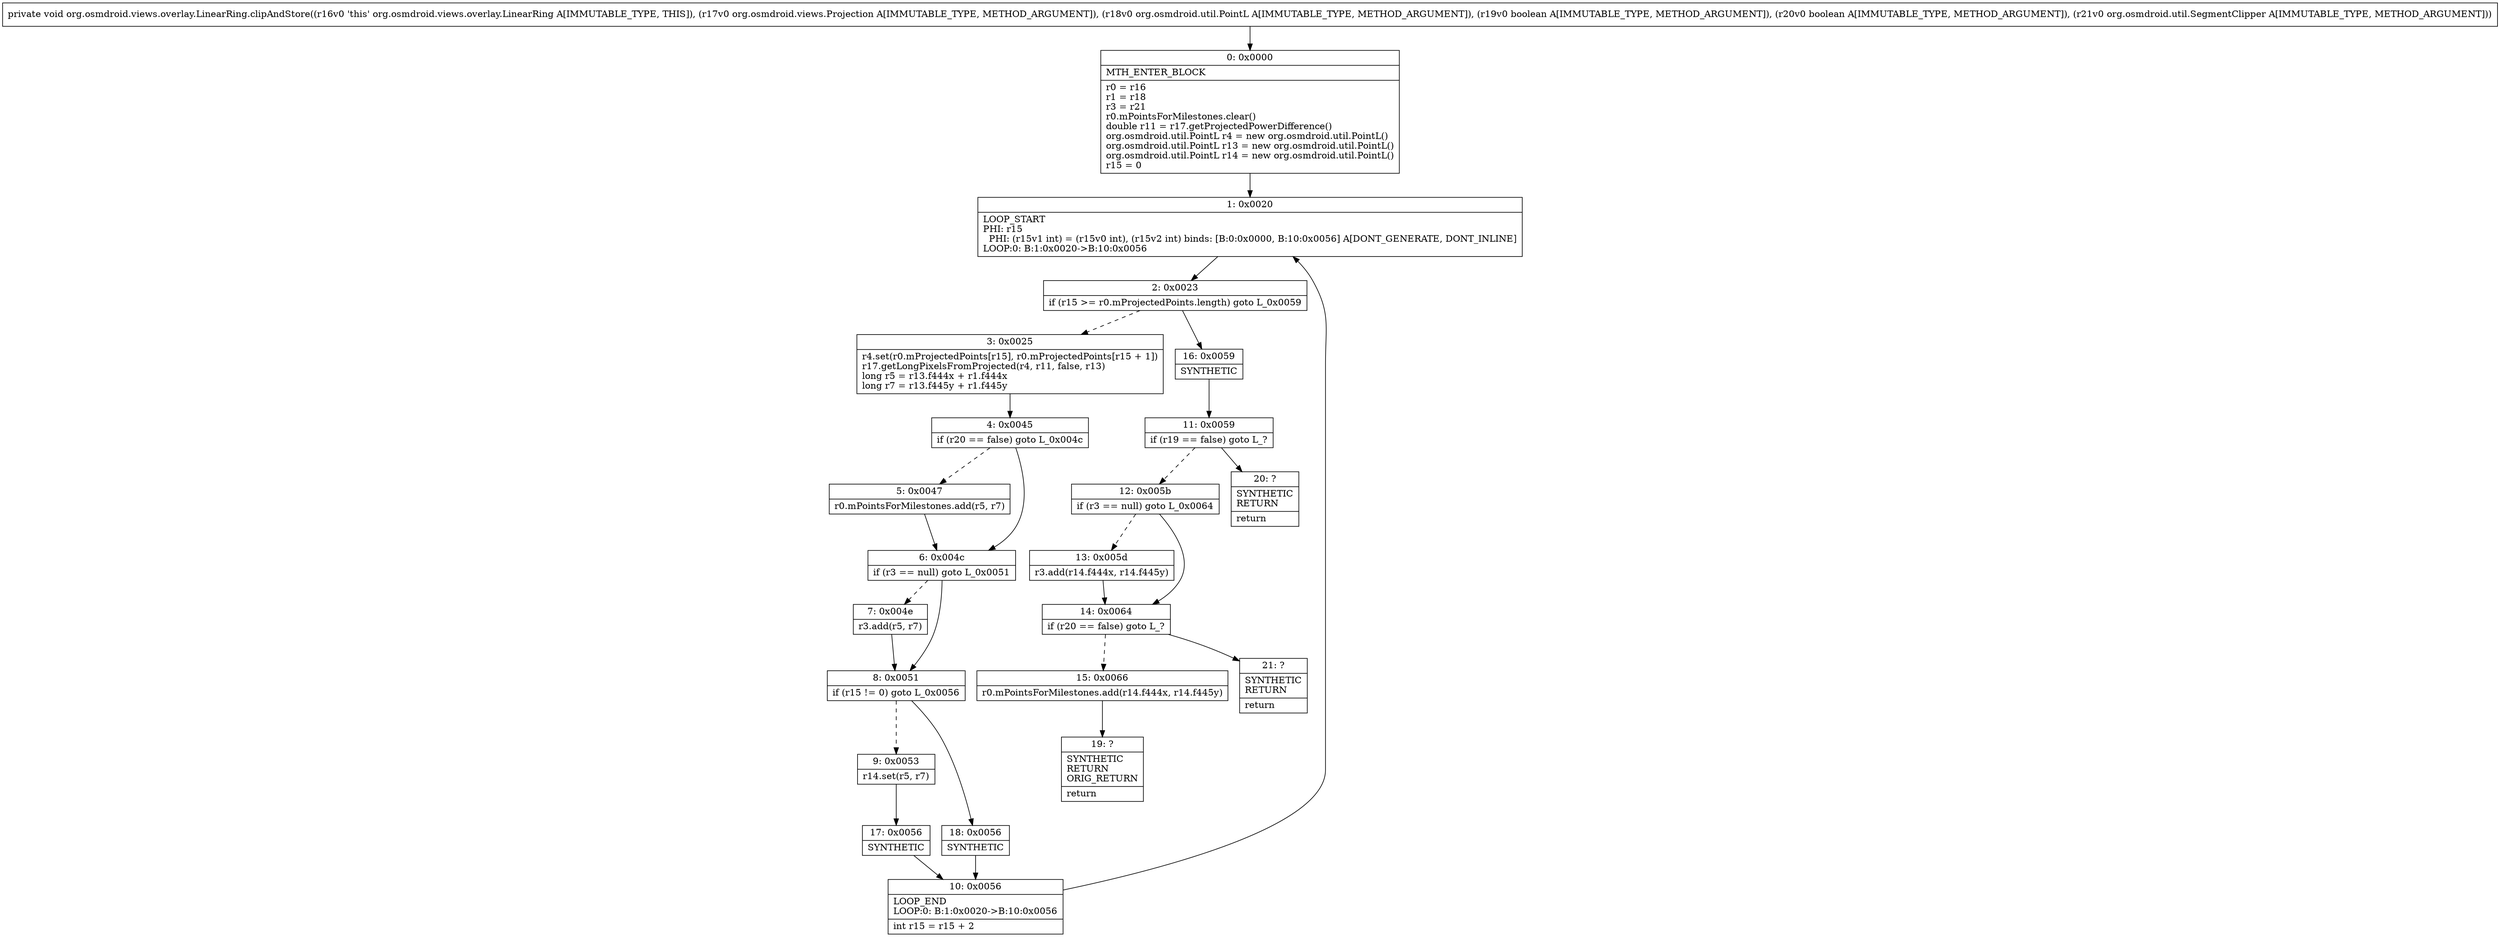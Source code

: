 digraph "CFG fororg.osmdroid.views.overlay.LinearRing.clipAndStore(Lorg\/osmdroid\/views\/Projection;Lorg\/osmdroid\/util\/PointL;ZZLorg\/osmdroid\/util\/SegmentClipper;)V" {
Node_0 [shape=record,label="{0\:\ 0x0000|MTH_ENTER_BLOCK\l|r0 = r16\lr1 = r18\lr3 = r21\lr0.mPointsForMilestones.clear()\ldouble r11 = r17.getProjectedPowerDifference()\lorg.osmdroid.util.PointL r4 = new org.osmdroid.util.PointL()\lorg.osmdroid.util.PointL r13 = new org.osmdroid.util.PointL()\lorg.osmdroid.util.PointL r14 = new org.osmdroid.util.PointL()\lr15 = 0\l}"];
Node_1 [shape=record,label="{1\:\ 0x0020|LOOP_START\lPHI: r15 \l  PHI: (r15v1 int) = (r15v0 int), (r15v2 int) binds: [B:0:0x0000, B:10:0x0056] A[DONT_GENERATE, DONT_INLINE]\lLOOP:0: B:1:0x0020\-\>B:10:0x0056\l}"];
Node_2 [shape=record,label="{2\:\ 0x0023|if (r15 \>= r0.mProjectedPoints.length) goto L_0x0059\l}"];
Node_3 [shape=record,label="{3\:\ 0x0025|r4.set(r0.mProjectedPoints[r15], r0.mProjectedPoints[r15 + 1])\lr17.getLongPixelsFromProjected(r4, r11, false, r13)\llong r5 = r13.f444x + r1.f444x\llong r7 = r13.f445y + r1.f445y\l}"];
Node_4 [shape=record,label="{4\:\ 0x0045|if (r20 == false) goto L_0x004c\l}"];
Node_5 [shape=record,label="{5\:\ 0x0047|r0.mPointsForMilestones.add(r5, r7)\l}"];
Node_6 [shape=record,label="{6\:\ 0x004c|if (r3 == null) goto L_0x0051\l}"];
Node_7 [shape=record,label="{7\:\ 0x004e|r3.add(r5, r7)\l}"];
Node_8 [shape=record,label="{8\:\ 0x0051|if (r15 != 0) goto L_0x0056\l}"];
Node_9 [shape=record,label="{9\:\ 0x0053|r14.set(r5, r7)\l}"];
Node_10 [shape=record,label="{10\:\ 0x0056|LOOP_END\lLOOP:0: B:1:0x0020\-\>B:10:0x0056\l|int r15 = r15 + 2\l}"];
Node_11 [shape=record,label="{11\:\ 0x0059|if (r19 == false) goto L_?\l}"];
Node_12 [shape=record,label="{12\:\ 0x005b|if (r3 == null) goto L_0x0064\l}"];
Node_13 [shape=record,label="{13\:\ 0x005d|r3.add(r14.f444x, r14.f445y)\l}"];
Node_14 [shape=record,label="{14\:\ 0x0064|if (r20 == false) goto L_?\l}"];
Node_15 [shape=record,label="{15\:\ 0x0066|r0.mPointsForMilestones.add(r14.f444x, r14.f445y)\l}"];
Node_16 [shape=record,label="{16\:\ 0x0059|SYNTHETIC\l}"];
Node_17 [shape=record,label="{17\:\ 0x0056|SYNTHETIC\l}"];
Node_18 [shape=record,label="{18\:\ 0x0056|SYNTHETIC\l}"];
Node_19 [shape=record,label="{19\:\ ?|SYNTHETIC\lRETURN\lORIG_RETURN\l|return\l}"];
Node_20 [shape=record,label="{20\:\ ?|SYNTHETIC\lRETURN\l|return\l}"];
Node_21 [shape=record,label="{21\:\ ?|SYNTHETIC\lRETURN\l|return\l}"];
MethodNode[shape=record,label="{private void org.osmdroid.views.overlay.LinearRing.clipAndStore((r16v0 'this' org.osmdroid.views.overlay.LinearRing A[IMMUTABLE_TYPE, THIS]), (r17v0 org.osmdroid.views.Projection A[IMMUTABLE_TYPE, METHOD_ARGUMENT]), (r18v0 org.osmdroid.util.PointL A[IMMUTABLE_TYPE, METHOD_ARGUMENT]), (r19v0 boolean A[IMMUTABLE_TYPE, METHOD_ARGUMENT]), (r20v0 boolean A[IMMUTABLE_TYPE, METHOD_ARGUMENT]), (r21v0 org.osmdroid.util.SegmentClipper A[IMMUTABLE_TYPE, METHOD_ARGUMENT])) }"];
MethodNode -> Node_0;
Node_0 -> Node_1;
Node_1 -> Node_2;
Node_2 -> Node_3[style=dashed];
Node_2 -> Node_16;
Node_3 -> Node_4;
Node_4 -> Node_5[style=dashed];
Node_4 -> Node_6;
Node_5 -> Node_6;
Node_6 -> Node_7[style=dashed];
Node_6 -> Node_8;
Node_7 -> Node_8;
Node_8 -> Node_9[style=dashed];
Node_8 -> Node_18;
Node_9 -> Node_17;
Node_10 -> Node_1;
Node_11 -> Node_12[style=dashed];
Node_11 -> Node_20;
Node_12 -> Node_13[style=dashed];
Node_12 -> Node_14;
Node_13 -> Node_14;
Node_14 -> Node_15[style=dashed];
Node_14 -> Node_21;
Node_15 -> Node_19;
Node_16 -> Node_11;
Node_17 -> Node_10;
Node_18 -> Node_10;
}

